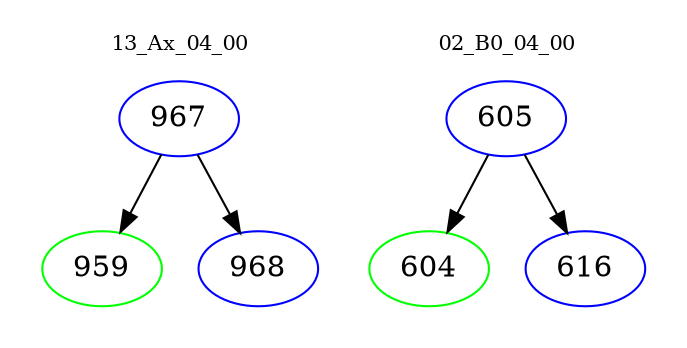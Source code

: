 digraph{
subgraph cluster_0 {
color = white
label = "13_Ax_04_00";
fontsize=10;
T0_967 [label="967", color="blue"]
T0_967 -> T0_959 [color="black"]
T0_959 [label="959", color="green"]
T0_967 -> T0_968 [color="black"]
T0_968 [label="968", color="blue"]
}
subgraph cluster_1 {
color = white
label = "02_B0_04_00";
fontsize=10;
T1_605 [label="605", color="blue"]
T1_605 -> T1_604 [color="black"]
T1_604 [label="604", color="green"]
T1_605 -> T1_616 [color="black"]
T1_616 [label="616", color="blue"]
}
}
